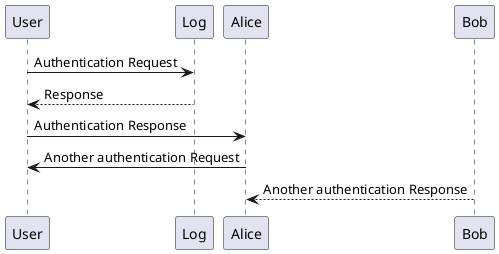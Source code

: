 @startuml
User -> Log: Authentication Request
Log --> User: Response
User -> Alice: Authentication Response

Alice -> User: Another authentication Request
Alice <-- Bob: Another authentication Response
@enduml